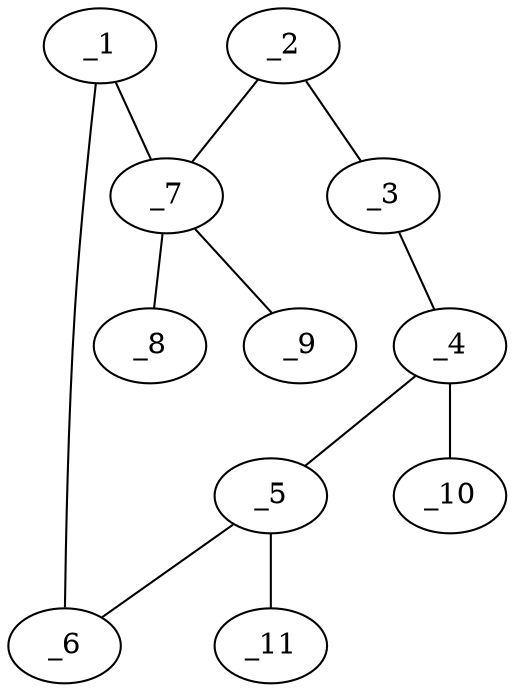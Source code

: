 graph molid666730 {
	_1	 [charge=0,
		chem=2,
		symbol="O  ",
		x="4.6577",
		y="-0.901"];
	_6	 [charge=0,
		chem=1,
		symbol="C  ",
		x="3.6828",
		y="-1.1235"];
	_1 -- _6	 [valence=1];
	_7	 [charge=0,
		chem=1,
		symbol="C  ",
		x="5.0916",
		y=0];
	_1 -- _7	 [valence=1];
	_2	 [charge=0,
		chem=2,
		symbol="O  ",
		x="4.6577",
		y="0.901"];
	_3	 [charge=0,
		chem=1,
		symbol="C  ",
		x="3.6828",
		y="1.1235"];
	_2 -- _3	 [valence=1];
	_2 -- _7	 [valence=1];
	_4	 [charge=0,
		chem=1,
		symbol="C  ",
		x="2.901",
		y="0.5"];
	_3 -- _4	 [valence=1];
	_5	 [charge=0,
		chem=1,
		symbol="C  ",
		x="2.901",
		y="-0.5"];
	_4 -- _5	 [valence=1];
	_10	 [charge=0,
		chem=2,
		symbol="O  ",
		x=2,
		y="0.9339"];
	_4 -- _10	 [valence=1];
	_5 -- _6	 [valence=1];
	_11	 [charge=0,
		chem=10,
		symbol="Br ",
		x=2,
		y="-0.9339"];
	_5 -- _11	 [valence=1];
	_8	 [charge=0,
		chem=1,
		symbol="C  ",
		x="5.9926",
		y="0.4339"];
	_7 -- _8	 [valence=1];
	_9	 [charge=0,
		chem=1,
		symbol="C  ",
		x="5.9926",
		y="-0.4339"];
	_7 -- _9	 [valence=1];
}
